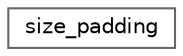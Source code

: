 digraph "类继承关系图"
{
 // LATEX_PDF_SIZE
  bgcolor="transparent";
  edge [fontname=Helvetica,fontsize=10,labelfontname=Helvetica,labelfontsize=10];
  node [fontname=Helvetica,fontsize=10,shape=box,height=0.2,width=0.4];
  rankdir="LR";
  Node0 [id="Node000000",label="size_padding",height=0.2,width=0.4,color="grey40", fillcolor="white", style="filled",URL="$structdetail_1_1size__padding.html",tooltip=" "];
}
